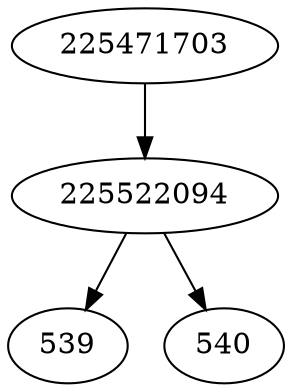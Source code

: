 strict digraph  {
539;
540;
225522094;
225471703;
225522094 -> 539;
225522094 -> 540;
225471703 -> 225522094;
}
